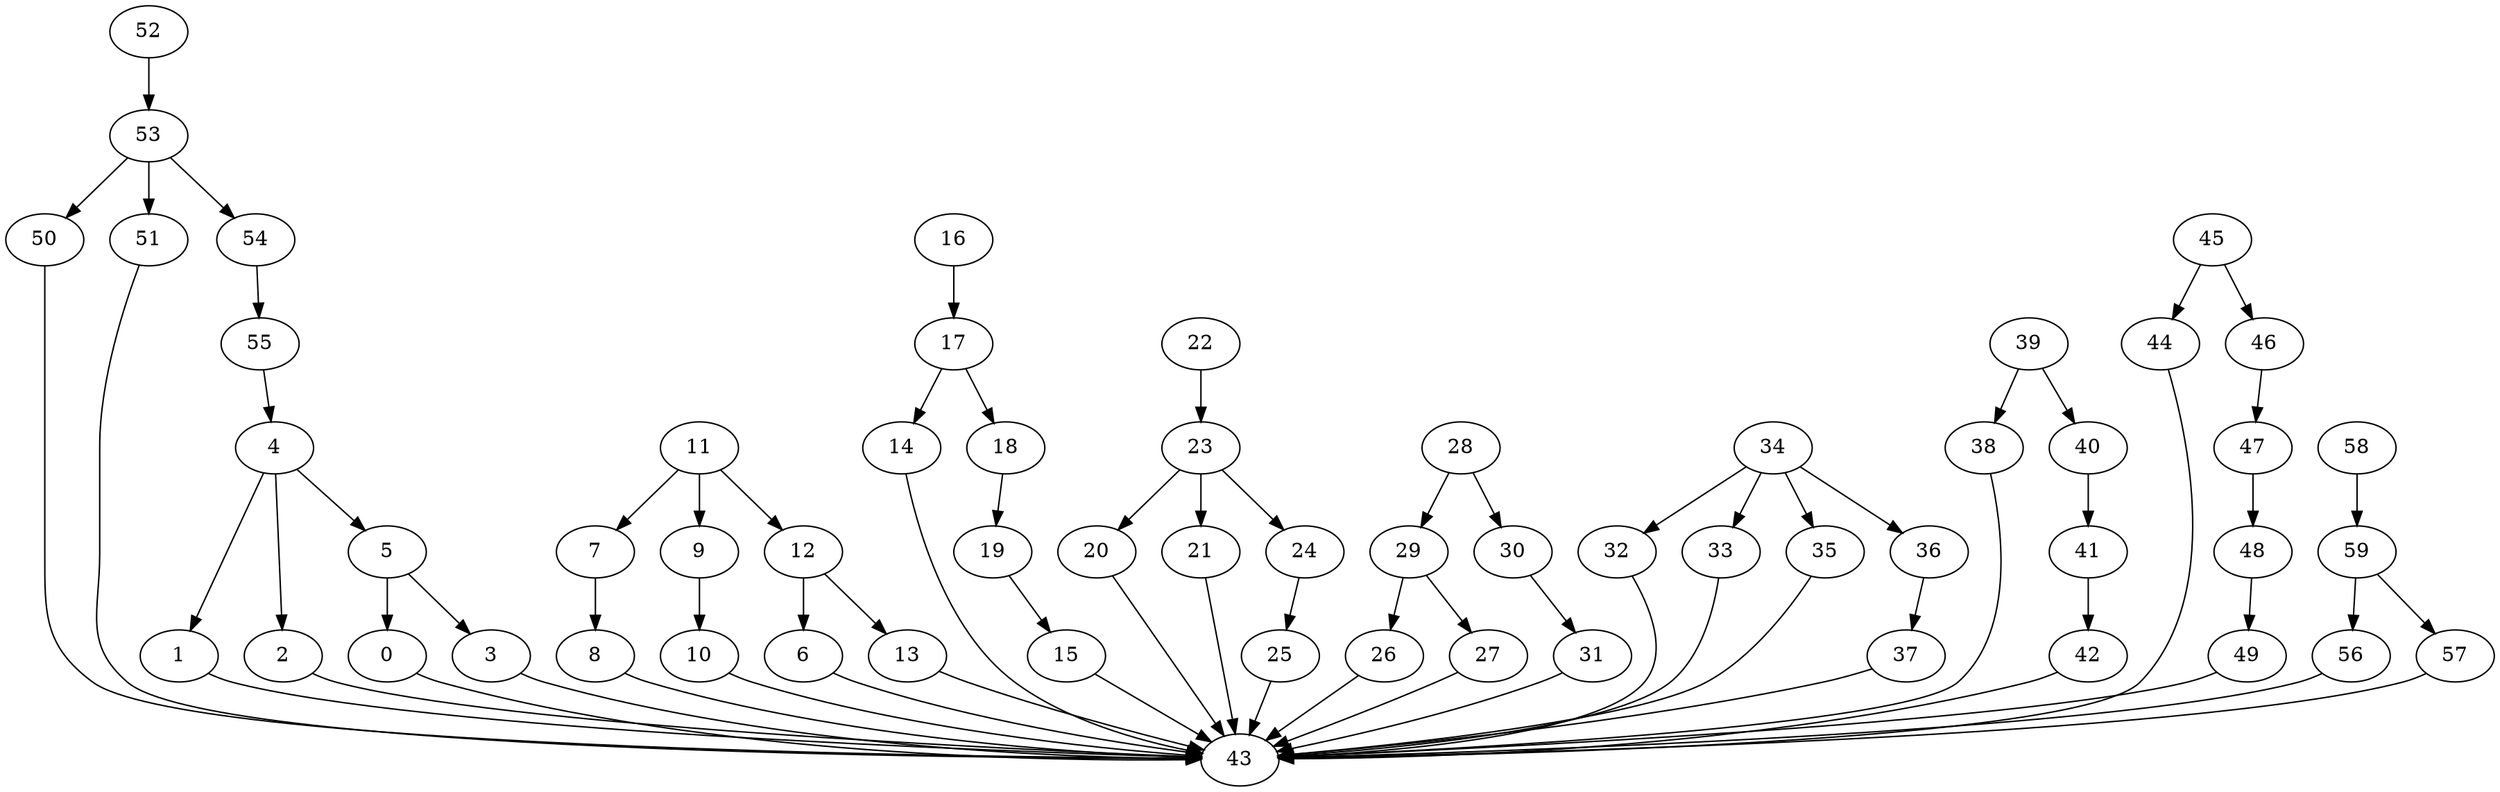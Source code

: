 strict digraph  {
0 [exec=160];
1 [exec=150];
2 [exec=180];
3 [exec=145];
4 [exec=189];
5 [exec=163];
6 [exec=184];
7 [exec=92];
8 [exec=193];
9 [exec=95];
10 [exec=110];
11 [exec=109];
12 [exec=56];
13 [exec=95];
14 [exec=156];
15 [exec=184];
16 [exec=143];
17 [exec=140];
18 [exec=142];
19 [exec=164];
20 [exec=177];
21 [exec=178];
22 [exec=181];
23 [exec=140];
24 [exec=166];
25 [exec=168];
26 [exec=118];
27 [exec=172];
28 [exec=129];
29 [exec=127];
30 [exec=179];
31 [exec=193];
32 [exec=98];
33 [exec=77];
34 [exec=65];
35 [exec=197];
36 [exec=62];
37 [exec=119];
38 [exec=158];
39 [exec=58];
40 [exec=64];
41 [exec=142];
42 [exec=142];
43 [exec=94];
44 [exec=56];
45 [exec=60];
46 [exec=55];
47 [exec=145];
48 [exec=115];
49 [exec=82];
50 [exec=113];
51 [exec=88];
52 [exec=59];
53 [exec=51];
54 [exec=138];
55 [exec=78];
56 [exec=76];
57 [exec=56];
58 [exec=164];
59 [exec=82];
0 -> 43  [comm=10];
1 -> 43  [comm=8];
2 -> 43  [comm=20];
3 -> 43  [comm=16];
4 -> 5  [comm=5];
4 -> 1  [comm=8];
4 -> 2  [comm=16];
5 -> 0  [comm=14];
5 -> 3  [comm=16];
6 -> 43  [comm=14];
7 -> 8  [comm=5];
8 -> 43  [comm=18];
9 -> 10  [comm=8];
10 -> 43  [comm=8];
11 -> 12  [comm=14];
11 -> 7  [comm=11];
11 -> 9  [comm=5];
12 -> 13  [comm=19];
12 -> 6  [comm=6];
13 -> 43  [comm=18];
14 -> 43  [comm=20];
15 -> 43  [comm=19];
16 -> 17  [comm=11];
17 -> 18  [comm=7];
17 -> 14  [comm=5];
18 -> 19  [comm=14];
19 -> 15  [comm=5];
20 -> 43  [comm=16];
21 -> 43  [comm=14];
22 -> 23  [comm=7];
23 -> 20  [comm=12];
23 -> 21  [comm=20];
23 -> 24  [comm=11];
24 -> 25  [comm=8];
25 -> 43  [comm=16];
26 -> 43  [comm=17];
27 -> 43  [comm=19];
28 -> 29  [comm=9];
28 -> 30  [comm=16];
29 -> 26  [comm=17];
29 -> 27  [comm=8];
30 -> 31  [comm=13];
31 -> 43  [comm=8];
32 -> 43  [comm=8];
33 -> 43  [comm=7];
34 -> 35  [comm=15];
34 -> 32  [comm=17];
34 -> 33  [comm=11];
34 -> 36  [comm=8];
35 -> 43  [comm=5];
36 -> 37  [comm=20];
37 -> 43  [comm=6];
38 -> 43  [comm=20];
39 -> 40  [comm=14];
39 -> 38  [comm=16];
40 -> 41  [comm=19];
41 -> 42  [comm=9];
42 -> 43  [comm=16];
44 -> 43  [comm=13];
45 -> 46  [comm=20];
45 -> 44  [comm=20];
46 -> 47  [comm=18];
47 -> 48  [comm=20];
48 -> 49  [comm=14];
49 -> 43  [comm=17];
50 -> 43  [comm=12];
51 -> 43  [comm=10];
52 -> 53  [comm=20];
53 -> 50  [comm=13];
53 -> 51  [comm=18];
53 -> 54  [comm=7];
54 -> 55  [comm=8];
55 -> 4  [comm=7];
56 -> 43  [comm=16];
57 -> 43  [comm=10];
58 -> 59  [comm=9];
59 -> 56  [comm=18];
59 -> 57  [comm=7];
}
